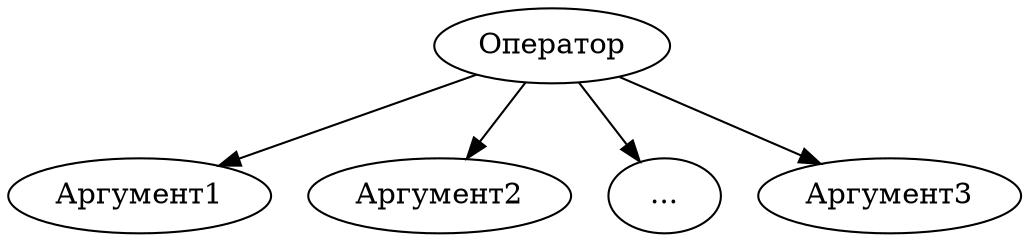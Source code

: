  
digraph Tree {
  Оператор;
  Оператор -> Аргумент1;
  Оператор -> Аргумент2;
  Оператор -> "...";
  Оператор -> Аргумент3;
}
